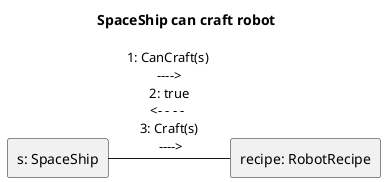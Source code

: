 @startuml
rectangle "s: SpaceShip" as s
rectangle "recipe: RobotRecipe" as recipe

title SpaceShip can craft robot 

s -right- recipe: 1: CanCraft(s) \n ----> \n 2: true \n <- - - -  \n 3: Craft(s) \n ---->


@enduml